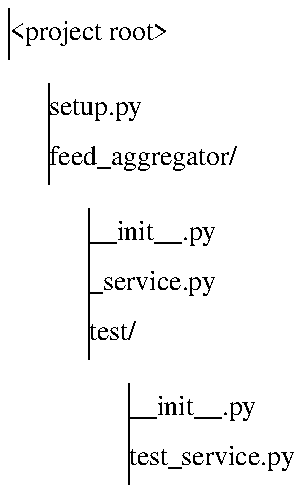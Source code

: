 .PS

boxwid = .2
boxht = .25

define cell { box wid 0 boxht }
define dir { [cell $1 ljust] }
define file { [cell $1 ljust] }
define indent { move right boxwid down boxht / 2 }

down
Root:               dir("<project root>")
indent
Setup:              file("setup.py")
FA:                 dir("feed_aggregator/")
indent
FAInit:             file("__init__.py")
FAService:          file("_service.py")
FATest:             dir("test/")
indent
FATestInit:         file("__init__.py")
FATestTestService:  file("test_service.py")
.PE